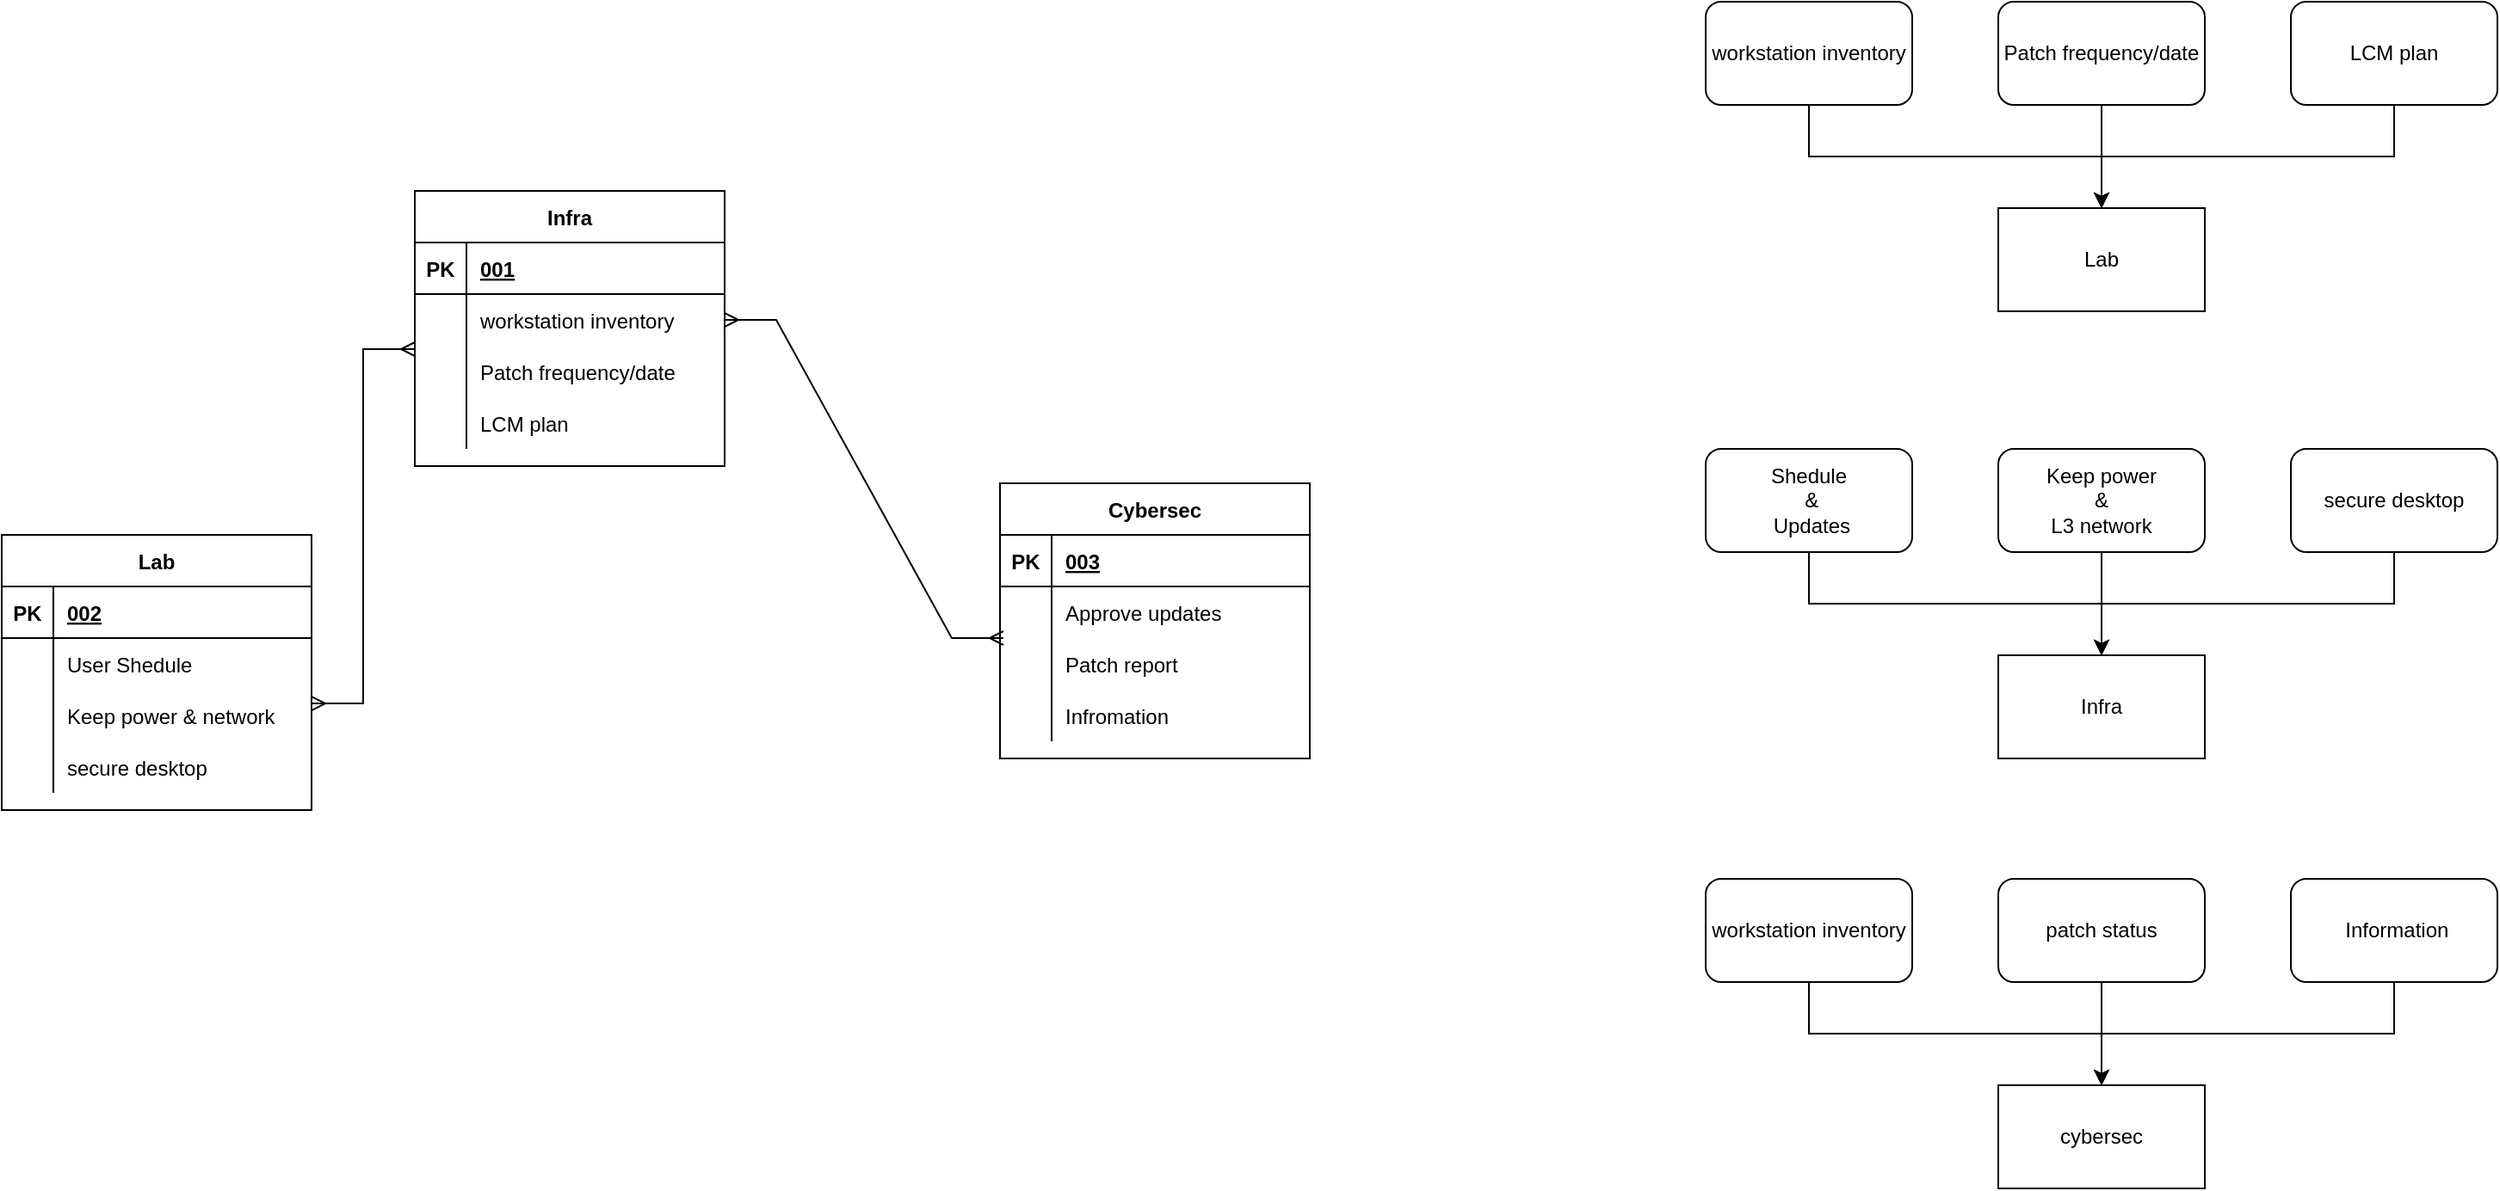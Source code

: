 <mxfile version="18.0.7" type="github">
  <diagram id="Jv2zzsDzuC3Io0ffWsvZ" name="第 1 页">
    <mxGraphModel dx="2272" dy="794" grid="1" gridSize="10" guides="1" tooltips="1" connect="1" arrows="1" fold="1" page="1" pageScale="1" pageWidth="850" pageHeight="1100" math="0" shadow="0">
      <root>
        <mxCell id="0" />
        <mxCell id="1" parent="0" />
        <mxCell id="HLTBOoEIPEG-JOOhemKR-12" value="" style="group" vertex="1" connectable="0" parent="1">
          <mxGeometry x="170" y="90" width="460" height="180" as="geometry" />
        </mxCell>
        <mxCell id="HLTBOoEIPEG-JOOhemKR-13" value="Lab" style="rounded=0;whiteSpace=wrap;html=1;" vertex="1" parent="HLTBOoEIPEG-JOOhemKR-12">
          <mxGeometry x="170" y="120" width="120" height="60" as="geometry" />
        </mxCell>
        <mxCell id="HLTBOoEIPEG-JOOhemKR-14" style="edgeStyle=orthogonalEdgeStyle;rounded=0;orthogonalLoop=1;jettySize=auto;html=1;entryX=0.5;entryY=0;entryDx=0;entryDy=0;" edge="1" parent="HLTBOoEIPEG-JOOhemKR-12" source="HLTBOoEIPEG-JOOhemKR-15" target="HLTBOoEIPEG-JOOhemKR-13">
          <mxGeometry relative="1" as="geometry">
            <Array as="points">
              <mxPoint x="60" y="90" />
              <mxPoint x="230" y="90" />
            </Array>
          </mxGeometry>
        </mxCell>
        <mxCell id="HLTBOoEIPEG-JOOhemKR-15" value="workstation inventory" style="rounded=1;whiteSpace=wrap;html=1;" vertex="1" parent="HLTBOoEIPEG-JOOhemKR-12">
          <mxGeometry width="120" height="60" as="geometry" />
        </mxCell>
        <mxCell id="HLTBOoEIPEG-JOOhemKR-16" style="edgeStyle=orthogonalEdgeStyle;rounded=0;orthogonalLoop=1;jettySize=auto;html=1;entryX=0.5;entryY=0;entryDx=0;entryDy=0;" edge="1" parent="HLTBOoEIPEG-JOOhemKR-12" source="HLTBOoEIPEG-JOOhemKR-17" target="HLTBOoEIPEG-JOOhemKR-13">
          <mxGeometry relative="1" as="geometry">
            <Array as="points">
              <mxPoint x="400" y="90" />
              <mxPoint x="230" y="90" />
            </Array>
          </mxGeometry>
        </mxCell>
        <mxCell id="HLTBOoEIPEG-JOOhemKR-17" value="LCM plan" style="rounded=1;whiteSpace=wrap;html=1;" vertex="1" parent="HLTBOoEIPEG-JOOhemKR-12">
          <mxGeometry x="340" width="120" height="60" as="geometry" />
        </mxCell>
        <mxCell id="HLTBOoEIPEG-JOOhemKR-18" value="" style="edgeStyle=orthogonalEdgeStyle;rounded=0;orthogonalLoop=1;jettySize=auto;html=1;" edge="1" parent="HLTBOoEIPEG-JOOhemKR-12" source="HLTBOoEIPEG-JOOhemKR-19" target="HLTBOoEIPEG-JOOhemKR-13">
          <mxGeometry relative="1" as="geometry" />
        </mxCell>
        <mxCell id="HLTBOoEIPEG-JOOhemKR-19" value="Patch&amp;nbsp;frequency/date" style="rounded=1;whiteSpace=wrap;html=1;" vertex="1" parent="HLTBOoEIPEG-JOOhemKR-12">
          <mxGeometry x="170" width="120" height="60" as="geometry" />
        </mxCell>
        <mxCell id="HLTBOoEIPEG-JOOhemKR-21" value="" style="group" vertex="1" connectable="0" parent="1">
          <mxGeometry x="170" y="350" width="460" height="180" as="geometry" />
        </mxCell>
        <mxCell id="HLTBOoEIPEG-JOOhemKR-1" value="Infra" style="rounded=0;whiteSpace=wrap;html=1;" vertex="1" parent="HLTBOoEIPEG-JOOhemKR-21">
          <mxGeometry x="170" y="120" width="120" height="60" as="geometry" />
        </mxCell>
        <mxCell id="HLTBOoEIPEG-JOOhemKR-7" style="edgeStyle=orthogonalEdgeStyle;rounded=0;orthogonalLoop=1;jettySize=auto;html=1;entryX=0.5;entryY=0;entryDx=0;entryDy=0;" edge="1" parent="HLTBOoEIPEG-JOOhemKR-21" source="HLTBOoEIPEG-JOOhemKR-5" target="HLTBOoEIPEG-JOOhemKR-1">
          <mxGeometry relative="1" as="geometry">
            <Array as="points">
              <mxPoint x="60" y="90" />
              <mxPoint x="230" y="90" />
            </Array>
          </mxGeometry>
        </mxCell>
        <mxCell id="HLTBOoEIPEG-JOOhemKR-5" value="Shedule&lt;br&gt;&amp;nbsp;&amp;amp;&lt;br&gt;&amp;nbsp;Updates" style="rounded=1;whiteSpace=wrap;html=1;" vertex="1" parent="HLTBOoEIPEG-JOOhemKR-21">
          <mxGeometry width="120" height="60" as="geometry" />
        </mxCell>
        <mxCell id="HLTBOoEIPEG-JOOhemKR-8" style="edgeStyle=orthogonalEdgeStyle;rounded=0;orthogonalLoop=1;jettySize=auto;html=1;entryX=0.5;entryY=0;entryDx=0;entryDy=0;" edge="1" parent="HLTBOoEIPEG-JOOhemKR-21" source="HLTBOoEIPEG-JOOhemKR-6" target="HLTBOoEIPEG-JOOhemKR-1">
          <mxGeometry relative="1" as="geometry">
            <Array as="points">
              <mxPoint x="400" y="90" />
              <mxPoint x="230" y="90" />
            </Array>
          </mxGeometry>
        </mxCell>
        <mxCell id="HLTBOoEIPEG-JOOhemKR-6" value="secure desktop" style="rounded=1;whiteSpace=wrap;html=1;" vertex="1" parent="HLTBOoEIPEG-JOOhemKR-21">
          <mxGeometry x="340" width="120" height="60" as="geometry" />
        </mxCell>
        <mxCell id="HLTBOoEIPEG-JOOhemKR-10" value="" style="edgeStyle=orthogonalEdgeStyle;rounded=0;orthogonalLoop=1;jettySize=auto;html=1;" edge="1" parent="HLTBOoEIPEG-JOOhemKR-21" source="HLTBOoEIPEG-JOOhemKR-9" target="HLTBOoEIPEG-JOOhemKR-1">
          <mxGeometry relative="1" as="geometry" />
        </mxCell>
        <mxCell id="HLTBOoEIPEG-JOOhemKR-9" value="Keep power &lt;br&gt;&amp;amp; &lt;br&gt;L3 network" style="rounded=1;whiteSpace=wrap;html=1;" vertex="1" parent="HLTBOoEIPEG-JOOhemKR-21">
          <mxGeometry x="170" width="120" height="60" as="geometry" />
        </mxCell>
        <mxCell id="HLTBOoEIPEG-JOOhemKR-22" value="" style="group" vertex="1" connectable="0" parent="1">
          <mxGeometry x="170" y="600" width="460" height="180" as="geometry" />
        </mxCell>
        <mxCell id="HLTBOoEIPEG-JOOhemKR-23" value="cybersec" style="rounded=0;whiteSpace=wrap;html=1;" vertex="1" parent="HLTBOoEIPEG-JOOhemKR-22">
          <mxGeometry x="170" y="120" width="120" height="60" as="geometry" />
        </mxCell>
        <mxCell id="HLTBOoEIPEG-JOOhemKR-24" style="edgeStyle=orthogonalEdgeStyle;rounded=0;orthogonalLoop=1;jettySize=auto;html=1;entryX=0.5;entryY=0;entryDx=0;entryDy=0;" edge="1" parent="HLTBOoEIPEG-JOOhemKR-22" source="HLTBOoEIPEG-JOOhemKR-25" target="HLTBOoEIPEG-JOOhemKR-23">
          <mxGeometry relative="1" as="geometry">
            <Array as="points">
              <mxPoint x="60" y="90" />
              <mxPoint x="230" y="90" />
            </Array>
          </mxGeometry>
        </mxCell>
        <mxCell id="HLTBOoEIPEG-JOOhemKR-25" value="&lt;span style=&quot;&quot;&gt;workstation inventory&lt;/span&gt;" style="rounded=1;whiteSpace=wrap;html=1;" vertex="1" parent="HLTBOoEIPEG-JOOhemKR-22">
          <mxGeometry width="120" height="60" as="geometry" />
        </mxCell>
        <mxCell id="HLTBOoEIPEG-JOOhemKR-26" style="edgeStyle=orthogonalEdgeStyle;rounded=0;orthogonalLoop=1;jettySize=auto;html=1;entryX=0.5;entryY=0;entryDx=0;entryDy=0;" edge="1" parent="HLTBOoEIPEG-JOOhemKR-22" source="HLTBOoEIPEG-JOOhemKR-27" target="HLTBOoEIPEG-JOOhemKR-23">
          <mxGeometry relative="1" as="geometry">
            <Array as="points">
              <mxPoint x="400" y="90" />
              <mxPoint x="230" y="90" />
            </Array>
          </mxGeometry>
        </mxCell>
        <mxCell id="HLTBOoEIPEG-JOOhemKR-27" value="&amp;nbsp;Information" style="rounded=1;whiteSpace=wrap;html=1;" vertex="1" parent="HLTBOoEIPEG-JOOhemKR-22">
          <mxGeometry x="340" width="120" height="60" as="geometry" />
        </mxCell>
        <mxCell id="HLTBOoEIPEG-JOOhemKR-28" value="" style="edgeStyle=orthogonalEdgeStyle;rounded=0;orthogonalLoop=1;jettySize=auto;html=1;" edge="1" parent="HLTBOoEIPEG-JOOhemKR-22" source="HLTBOoEIPEG-JOOhemKR-29" target="HLTBOoEIPEG-JOOhemKR-23">
          <mxGeometry relative="1" as="geometry" />
        </mxCell>
        <mxCell id="HLTBOoEIPEG-JOOhemKR-29" value="patch status" style="rounded=1;whiteSpace=wrap;html=1;" vertex="1" parent="HLTBOoEIPEG-JOOhemKR-22">
          <mxGeometry x="170" width="120" height="60" as="geometry" />
        </mxCell>
        <mxCell id="HLTBOoEIPEG-JOOhemKR-47" value="Infra" style="shape=table;startSize=30;container=1;collapsible=1;childLayout=tableLayout;fixedRows=1;rowLines=0;fontStyle=1;align=center;resizeLast=1;" vertex="1" parent="1">
          <mxGeometry x="-580" y="200" width="180" height="160" as="geometry" />
        </mxCell>
        <mxCell id="HLTBOoEIPEG-JOOhemKR-48" value="" style="shape=tableRow;horizontal=0;startSize=0;swimlaneHead=0;swimlaneBody=0;fillColor=none;collapsible=0;dropTarget=0;points=[[0,0.5],[1,0.5]];portConstraint=eastwest;top=0;left=0;right=0;bottom=1;" vertex="1" parent="HLTBOoEIPEG-JOOhemKR-47">
          <mxGeometry y="30" width="180" height="30" as="geometry" />
        </mxCell>
        <mxCell id="HLTBOoEIPEG-JOOhemKR-49" value="PK" style="shape=partialRectangle;connectable=0;fillColor=none;top=0;left=0;bottom=0;right=0;fontStyle=1;overflow=hidden;" vertex="1" parent="HLTBOoEIPEG-JOOhemKR-48">
          <mxGeometry width="30" height="30" as="geometry">
            <mxRectangle width="30" height="30" as="alternateBounds" />
          </mxGeometry>
        </mxCell>
        <mxCell id="HLTBOoEIPEG-JOOhemKR-50" value="001" style="shape=partialRectangle;connectable=0;fillColor=none;top=0;left=0;bottom=0;right=0;align=left;spacingLeft=6;fontStyle=5;overflow=hidden;" vertex="1" parent="HLTBOoEIPEG-JOOhemKR-48">
          <mxGeometry x="30" width="150" height="30" as="geometry">
            <mxRectangle width="150" height="30" as="alternateBounds" />
          </mxGeometry>
        </mxCell>
        <mxCell id="HLTBOoEIPEG-JOOhemKR-51" value="" style="shape=tableRow;horizontal=0;startSize=0;swimlaneHead=0;swimlaneBody=0;fillColor=none;collapsible=0;dropTarget=0;points=[[0,0.5],[1,0.5]];portConstraint=eastwest;top=0;left=0;right=0;bottom=0;" vertex="1" parent="HLTBOoEIPEG-JOOhemKR-47">
          <mxGeometry y="60" width="180" height="30" as="geometry" />
        </mxCell>
        <mxCell id="HLTBOoEIPEG-JOOhemKR-52" value="" style="shape=partialRectangle;connectable=0;fillColor=none;top=0;left=0;bottom=0;right=0;editable=1;overflow=hidden;" vertex="1" parent="HLTBOoEIPEG-JOOhemKR-51">
          <mxGeometry width="30" height="30" as="geometry">
            <mxRectangle width="30" height="30" as="alternateBounds" />
          </mxGeometry>
        </mxCell>
        <mxCell id="HLTBOoEIPEG-JOOhemKR-53" value="workstation inventory" style="shape=partialRectangle;connectable=0;fillColor=none;top=0;left=0;bottom=0;right=0;align=left;spacingLeft=6;overflow=hidden;" vertex="1" parent="HLTBOoEIPEG-JOOhemKR-51">
          <mxGeometry x="30" width="150" height="30" as="geometry">
            <mxRectangle width="150" height="30" as="alternateBounds" />
          </mxGeometry>
        </mxCell>
        <mxCell id="HLTBOoEIPEG-JOOhemKR-54" value="" style="shape=tableRow;horizontal=0;startSize=0;swimlaneHead=0;swimlaneBody=0;fillColor=none;collapsible=0;dropTarget=0;points=[[0,0.5],[1,0.5]];portConstraint=eastwest;top=0;left=0;right=0;bottom=0;" vertex="1" parent="HLTBOoEIPEG-JOOhemKR-47">
          <mxGeometry y="90" width="180" height="30" as="geometry" />
        </mxCell>
        <mxCell id="HLTBOoEIPEG-JOOhemKR-55" value="" style="shape=partialRectangle;connectable=0;fillColor=none;top=0;left=0;bottom=0;right=0;editable=1;overflow=hidden;" vertex="1" parent="HLTBOoEIPEG-JOOhemKR-54">
          <mxGeometry width="30" height="30" as="geometry">
            <mxRectangle width="30" height="30" as="alternateBounds" />
          </mxGeometry>
        </mxCell>
        <mxCell id="HLTBOoEIPEG-JOOhemKR-56" value="Patch frequency/date" style="shape=partialRectangle;connectable=0;fillColor=none;top=0;left=0;bottom=0;right=0;align=left;spacingLeft=6;overflow=hidden;" vertex="1" parent="HLTBOoEIPEG-JOOhemKR-54">
          <mxGeometry x="30" width="150" height="30" as="geometry">
            <mxRectangle width="150" height="30" as="alternateBounds" />
          </mxGeometry>
        </mxCell>
        <mxCell id="HLTBOoEIPEG-JOOhemKR-57" value="" style="shape=tableRow;horizontal=0;startSize=0;swimlaneHead=0;swimlaneBody=0;fillColor=none;collapsible=0;dropTarget=0;points=[[0,0.5],[1,0.5]];portConstraint=eastwest;top=0;left=0;right=0;bottom=0;" vertex="1" parent="HLTBOoEIPEG-JOOhemKR-47">
          <mxGeometry y="120" width="180" height="30" as="geometry" />
        </mxCell>
        <mxCell id="HLTBOoEIPEG-JOOhemKR-58" value="" style="shape=partialRectangle;connectable=0;fillColor=none;top=0;left=0;bottom=0;right=0;editable=1;overflow=hidden;" vertex="1" parent="HLTBOoEIPEG-JOOhemKR-57">
          <mxGeometry width="30" height="30" as="geometry">
            <mxRectangle width="30" height="30" as="alternateBounds" />
          </mxGeometry>
        </mxCell>
        <mxCell id="HLTBOoEIPEG-JOOhemKR-59" value="LCM plan" style="shape=partialRectangle;connectable=0;fillColor=none;top=0;left=0;bottom=0;right=0;align=left;spacingLeft=6;overflow=hidden;" vertex="1" parent="HLTBOoEIPEG-JOOhemKR-57">
          <mxGeometry x="30" width="150" height="30" as="geometry">
            <mxRectangle width="150" height="30" as="alternateBounds" />
          </mxGeometry>
        </mxCell>
        <mxCell id="HLTBOoEIPEG-JOOhemKR-60" value="Lab" style="shape=table;startSize=30;container=1;collapsible=1;childLayout=tableLayout;fixedRows=1;rowLines=0;fontStyle=1;align=center;resizeLast=1;" vertex="1" parent="1">
          <mxGeometry x="-820" y="400" width="180" height="160" as="geometry" />
        </mxCell>
        <mxCell id="HLTBOoEIPEG-JOOhemKR-61" value="" style="shape=tableRow;horizontal=0;startSize=0;swimlaneHead=0;swimlaneBody=0;fillColor=none;collapsible=0;dropTarget=0;points=[[0,0.5],[1,0.5]];portConstraint=eastwest;top=0;left=0;right=0;bottom=1;" vertex="1" parent="HLTBOoEIPEG-JOOhemKR-60">
          <mxGeometry y="30" width="180" height="30" as="geometry" />
        </mxCell>
        <mxCell id="HLTBOoEIPEG-JOOhemKR-62" value="PK" style="shape=partialRectangle;connectable=0;fillColor=none;top=0;left=0;bottom=0;right=0;fontStyle=1;overflow=hidden;" vertex="1" parent="HLTBOoEIPEG-JOOhemKR-61">
          <mxGeometry width="30" height="30" as="geometry">
            <mxRectangle width="30" height="30" as="alternateBounds" />
          </mxGeometry>
        </mxCell>
        <mxCell id="HLTBOoEIPEG-JOOhemKR-63" value="002" style="shape=partialRectangle;connectable=0;fillColor=none;top=0;left=0;bottom=0;right=0;align=left;spacingLeft=6;fontStyle=5;overflow=hidden;" vertex="1" parent="HLTBOoEIPEG-JOOhemKR-61">
          <mxGeometry x="30" width="150" height="30" as="geometry">
            <mxRectangle width="150" height="30" as="alternateBounds" />
          </mxGeometry>
        </mxCell>
        <mxCell id="HLTBOoEIPEG-JOOhemKR-64" value="" style="shape=tableRow;horizontal=0;startSize=0;swimlaneHead=0;swimlaneBody=0;fillColor=none;collapsible=0;dropTarget=0;points=[[0,0.5],[1,0.5]];portConstraint=eastwest;top=0;left=0;right=0;bottom=0;" vertex="1" parent="HLTBOoEIPEG-JOOhemKR-60">
          <mxGeometry y="60" width="180" height="30" as="geometry" />
        </mxCell>
        <mxCell id="HLTBOoEIPEG-JOOhemKR-65" value="" style="shape=partialRectangle;connectable=0;fillColor=none;top=0;left=0;bottom=0;right=0;editable=1;overflow=hidden;" vertex="1" parent="HLTBOoEIPEG-JOOhemKR-64">
          <mxGeometry width="30" height="30" as="geometry">
            <mxRectangle width="30" height="30" as="alternateBounds" />
          </mxGeometry>
        </mxCell>
        <mxCell id="HLTBOoEIPEG-JOOhemKR-66" value="User Shedule " style="shape=partialRectangle;connectable=0;fillColor=none;top=0;left=0;bottom=0;right=0;align=left;spacingLeft=6;overflow=hidden;" vertex="1" parent="HLTBOoEIPEG-JOOhemKR-64">
          <mxGeometry x="30" width="150" height="30" as="geometry">
            <mxRectangle width="150" height="30" as="alternateBounds" />
          </mxGeometry>
        </mxCell>
        <mxCell id="HLTBOoEIPEG-JOOhemKR-67" value="" style="shape=tableRow;horizontal=0;startSize=0;swimlaneHead=0;swimlaneBody=0;fillColor=none;collapsible=0;dropTarget=0;points=[[0,0.5],[1,0.5]];portConstraint=eastwest;top=0;left=0;right=0;bottom=0;" vertex="1" parent="HLTBOoEIPEG-JOOhemKR-60">
          <mxGeometry y="90" width="180" height="30" as="geometry" />
        </mxCell>
        <mxCell id="HLTBOoEIPEG-JOOhemKR-68" value="" style="shape=partialRectangle;connectable=0;fillColor=none;top=0;left=0;bottom=0;right=0;editable=1;overflow=hidden;" vertex="1" parent="HLTBOoEIPEG-JOOhemKR-67">
          <mxGeometry width="30" height="30" as="geometry">
            <mxRectangle width="30" height="30" as="alternateBounds" />
          </mxGeometry>
        </mxCell>
        <mxCell id="HLTBOoEIPEG-JOOhemKR-69" value="Keep power &amp; network" style="shape=partialRectangle;connectable=0;fillColor=none;top=0;left=0;bottom=0;right=0;align=left;spacingLeft=6;overflow=hidden;" vertex="1" parent="HLTBOoEIPEG-JOOhemKR-67">
          <mxGeometry x="30" width="150" height="30" as="geometry">
            <mxRectangle width="150" height="30" as="alternateBounds" />
          </mxGeometry>
        </mxCell>
        <mxCell id="HLTBOoEIPEG-JOOhemKR-70" value="" style="shape=tableRow;horizontal=0;startSize=0;swimlaneHead=0;swimlaneBody=0;fillColor=none;collapsible=0;dropTarget=0;points=[[0,0.5],[1,0.5]];portConstraint=eastwest;top=0;left=0;right=0;bottom=0;" vertex="1" parent="HLTBOoEIPEG-JOOhemKR-60">
          <mxGeometry y="120" width="180" height="30" as="geometry" />
        </mxCell>
        <mxCell id="HLTBOoEIPEG-JOOhemKR-71" value="" style="shape=partialRectangle;connectable=0;fillColor=none;top=0;left=0;bottom=0;right=0;editable=1;overflow=hidden;" vertex="1" parent="HLTBOoEIPEG-JOOhemKR-70">
          <mxGeometry width="30" height="30" as="geometry">
            <mxRectangle width="30" height="30" as="alternateBounds" />
          </mxGeometry>
        </mxCell>
        <mxCell id="HLTBOoEIPEG-JOOhemKR-72" value="secure desktop" style="shape=partialRectangle;connectable=0;fillColor=none;top=0;left=0;bottom=0;right=0;align=left;spacingLeft=6;overflow=hidden;" vertex="1" parent="HLTBOoEIPEG-JOOhemKR-70">
          <mxGeometry x="30" width="150" height="30" as="geometry">
            <mxRectangle width="150" height="30" as="alternateBounds" />
          </mxGeometry>
        </mxCell>
        <mxCell id="HLTBOoEIPEG-JOOhemKR-73" value="Cybersec" style="shape=table;startSize=30;container=1;collapsible=1;childLayout=tableLayout;fixedRows=1;rowLines=0;fontStyle=1;align=center;resizeLast=1;" vertex="1" parent="1">
          <mxGeometry x="-240" y="370" width="180" height="160" as="geometry" />
        </mxCell>
        <mxCell id="HLTBOoEIPEG-JOOhemKR-74" value="" style="shape=tableRow;horizontal=0;startSize=0;swimlaneHead=0;swimlaneBody=0;fillColor=none;collapsible=0;dropTarget=0;points=[[0,0.5],[1,0.5]];portConstraint=eastwest;top=0;left=0;right=0;bottom=1;" vertex="1" parent="HLTBOoEIPEG-JOOhemKR-73">
          <mxGeometry y="30" width="180" height="30" as="geometry" />
        </mxCell>
        <mxCell id="HLTBOoEIPEG-JOOhemKR-75" value="PK" style="shape=partialRectangle;connectable=0;fillColor=none;top=0;left=0;bottom=0;right=0;fontStyle=1;overflow=hidden;" vertex="1" parent="HLTBOoEIPEG-JOOhemKR-74">
          <mxGeometry width="30" height="30" as="geometry">
            <mxRectangle width="30" height="30" as="alternateBounds" />
          </mxGeometry>
        </mxCell>
        <mxCell id="HLTBOoEIPEG-JOOhemKR-76" value="003" style="shape=partialRectangle;connectable=0;fillColor=none;top=0;left=0;bottom=0;right=0;align=left;spacingLeft=6;fontStyle=5;overflow=hidden;" vertex="1" parent="HLTBOoEIPEG-JOOhemKR-74">
          <mxGeometry x="30" width="150" height="30" as="geometry">
            <mxRectangle width="150" height="30" as="alternateBounds" />
          </mxGeometry>
        </mxCell>
        <mxCell id="HLTBOoEIPEG-JOOhemKR-77" value="" style="shape=tableRow;horizontal=0;startSize=0;swimlaneHead=0;swimlaneBody=0;fillColor=none;collapsible=0;dropTarget=0;points=[[0,0.5],[1,0.5]];portConstraint=eastwest;top=0;left=0;right=0;bottom=0;" vertex="1" parent="HLTBOoEIPEG-JOOhemKR-73">
          <mxGeometry y="60" width="180" height="30" as="geometry" />
        </mxCell>
        <mxCell id="HLTBOoEIPEG-JOOhemKR-78" value="" style="shape=partialRectangle;connectable=0;fillColor=none;top=0;left=0;bottom=0;right=0;editable=1;overflow=hidden;" vertex="1" parent="HLTBOoEIPEG-JOOhemKR-77">
          <mxGeometry width="30" height="30" as="geometry">
            <mxRectangle width="30" height="30" as="alternateBounds" />
          </mxGeometry>
        </mxCell>
        <mxCell id="HLTBOoEIPEG-JOOhemKR-79" value="Approve updates" style="shape=partialRectangle;connectable=0;fillColor=none;top=0;left=0;bottom=0;right=0;align=left;spacingLeft=6;overflow=hidden;" vertex="1" parent="HLTBOoEIPEG-JOOhemKR-77">
          <mxGeometry x="30" width="150" height="30" as="geometry">
            <mxRectangle width="150" height="30" as="alternateBounds" />
          </mxGeometry>
        </mxCell>
        <mxCell id="HLTBOoEIPEG-JOOhemKR-80" value="" style="shape=tableRow;horizontal=0;startSize=0;swimlaneHead=0;swimlaneBody=0;fillColor=none;collapsible=0;dropTarget=0;points=[[0,0.5],[1,0.5]];portConstraint=eastwest;top=0;left=0;right=0;bottom=0;" vertex="1" parent="HLTBOoEIPEG-JOOhemKR-73">
          <mxGeometry y="90" width="180" height="30" as="geometry" />
        </mxCell>
        <mxCell id="HLTBOoEIPEG-JOOhemKR-81" value="" style="shape=partialRectangle;connectable=0;fillColor=none;top=0;left=0;bottom=0;right=0;editable=1;overflow=hidden;" vertex="1" parent="HLTBOoEIPEG-JOOhemKR-80">
          <mxGeometry width="30" height="30" as="geometry">
            <mxRectangle width="30" height="30" as="alternateBounds" />
          </mxGeometry>
        </mxCell>
        <mxCell id="HLTBOoEIPEG-JOOhemKR-82" value="Patch report" style="shape=partialRectangle;connectable=0;fillColor=none;top=0;left=0;bottom=0;right=0;align=left;spacingLeft=6;overflow=hidden;" vertex="1" parent="HLTBOoEIPEG-JOOhemKR-80">
          <mxGeometry x="30" width="150" height="30" as="geometry">
            <mxRectangle width="150" height="30" as="alternateBounds" />
          </mxGeometry>
        </mxCell>
        <mxCell id="HLTBOoEIPEG-JOOhemKR-83" value="" style="shape=tableRow;horizontal=0;startSize=0;swimlaneHead=0;swimlaneBody=0;fillColor=none;collapsible=0;dropTarget=0;points=[[0,0.5],[1,0.5]];portConstraint=eastwest;top=0;left=0;right=0;bottom=0;" vertex="1" parent="HLTBOoEIPEG-JOOhemKR-73">
          <mxGeometry y="120" width="180" height="30" as="geometry" />
        </mxCell>
        <mxCell id="HLTBOoEIPEG-JOOhemKR-84" value="" style="shape=partialRectangle;connectable=0;fillColor=none;top=0;left=0;bottom=0;right=0;editable=1;overflow=hidden;" vertex="1" parent="HLTBOoEIPEG-JOOhemKR-83">
          <mxGeometry width="30" height="30" as="geometry">
            <mxRectangle width="30" height="30" as="alternateBounds" />
          </mxGeometry>
        </mxCell>
        <mxCell id="HLTBOoEIPEG-JOOhemKR-85" value="Infromation" style="shape=partialRectangle;connectable=0;fillColor=none;top=0;left=0;bottom=0;right=0;align=left;spacingLeft=6;overflow=hidden;" vertex="1" parent="HLTBOoEIPEG-JOOhemKR-83">
          <mxGeometry x="30" width="150" height="30" as="geometry">
            <mxRectangle width="150" height="30" as="alternateBounds" />
          </mxGeometry>
        </mxCell>
        <mxCell id="HLTBOoEIPEG-JOOhemKR-90" value="" style="edgeStyle=entityRelationEdgeStyle;fontSize=12;html=1;endArrow=ERmany;startArrow=ERmany;rounded=0;elbow=vertical;exitX=1;exitY=0.267;exitDx=0;exitDy=0;exitPerimeter=0;" edge="1" parent="1" source="HLTBOoEIPEG-JOOhemKR-67">
          <mxGeometry width="100" height="100" relative="1" as="geometry">
            <mxPoint x="-610" y="547" as="sourcePoint" />
            <mxPoint x="-580" y="292" as="targetPoint" />
          </mxGeometry>
        </mxCell>
        <mxCell id="HLTBOoEIPEG-JOOhemKR-92" value="" style="fontSize=12;html=1;endArrow=ERmany;startArrow=ERmany;rounded=0;exitX=1;exitY=0.5;exitDx=0;exitDy=0;entryX=0.011;entryY=1;entryDx=0;entryDy=0;entryPerimeter=0;edgeStyle=entityRelationEdgeStyle;" edge="1" parent="1" source="HLTBOoEIPEG-JOOhemKR-51" target="HLTBOoEIPEG-JOOhemKR-77">
          <mxGeometry width="100" height="100" relative="1" as="geometry">
            <mxPoint x="-330" y="390" as="sourcePoint" />
            <mxPoint x="-230" y="290" as="targetPoint" />
          </mxGeometry>
        </mxCell>
      </root>
    </mxGraphModel>
  </diagram>
</mxfile>
